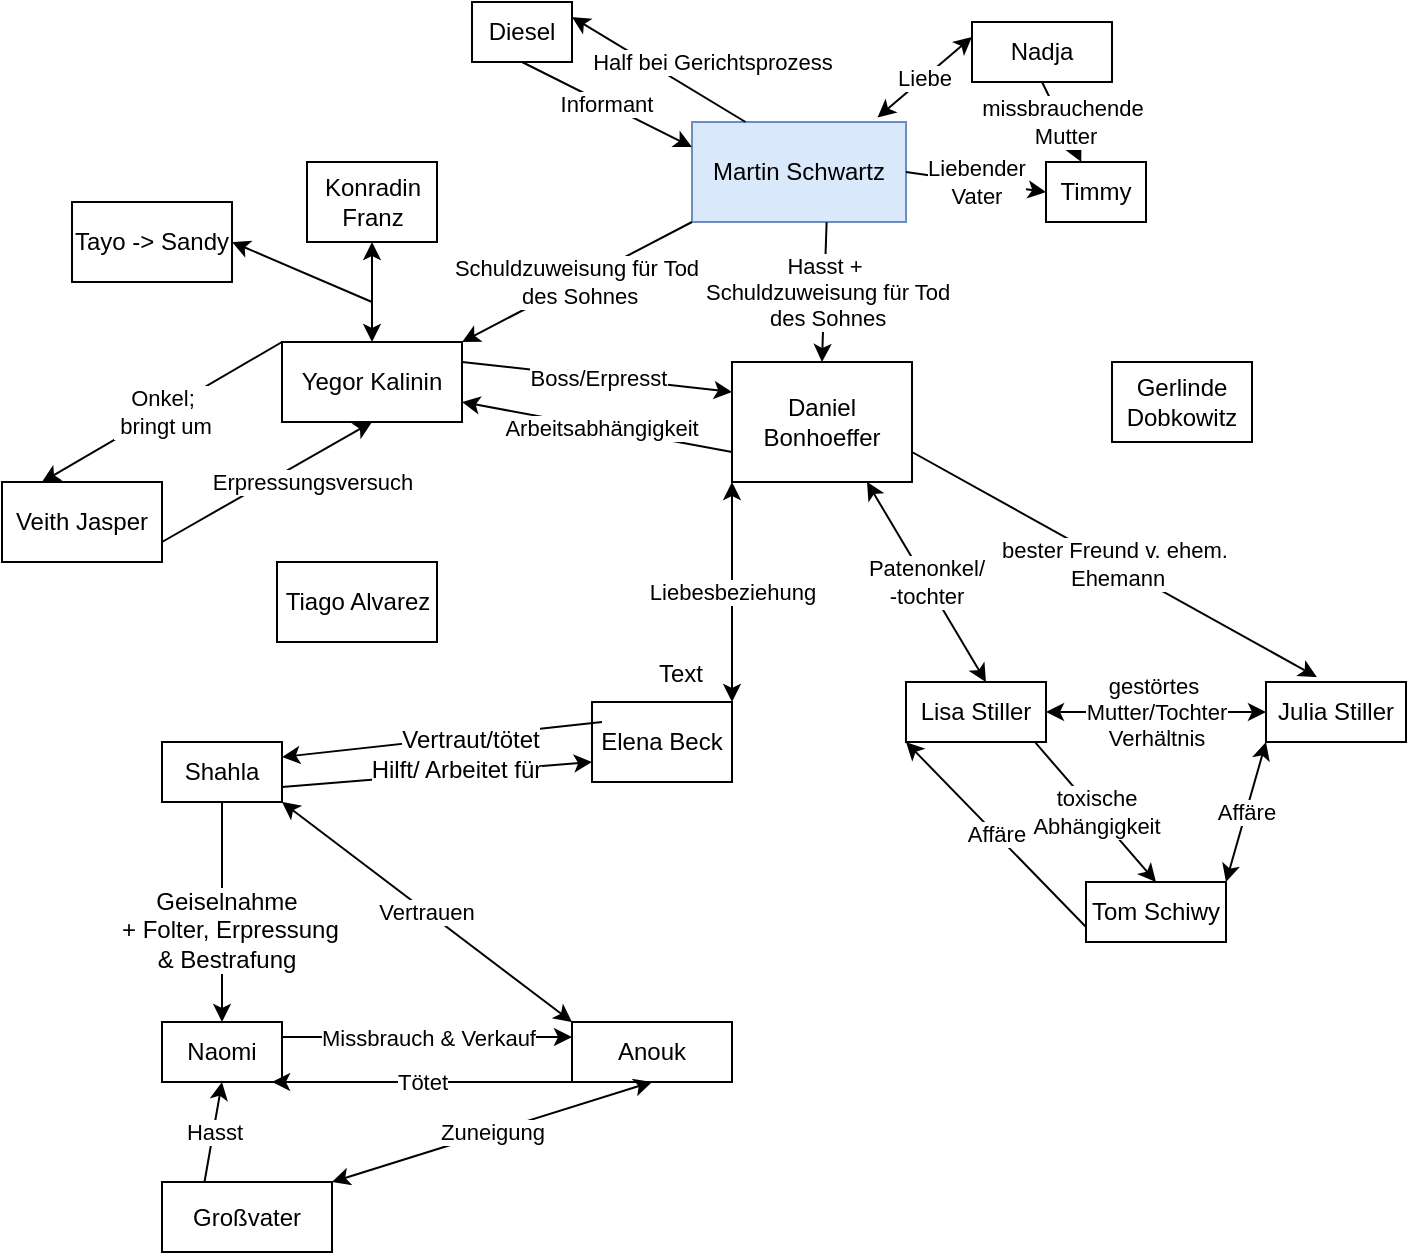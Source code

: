 <mxfile type="device" version="12.6.7"><diagram id="C5RBs43oDa-KdzZeNtuy" name="Page-1"><mxGraphModel grid="1" shadow="0" math="0" pageHeight="1169" pageWidth="827" pageScale="1" page="1" fold="1" arrows="1" connect="1" tooltips="1" guides="1" gridSize="10" dy="479" dx="883"><root><mxCell id="WIyWlLk6GJQsqaUBKTNV-0" /><mxCell id="WIyWlLk6GJQsqaUBKTNV-1" parent="WIyWlLk6GJQsqaUBKTNV-0" /><mxCell id="XV4wSOgpTYu0TnJc5rv4-2" value="Martin Schwartz" parent="WIyWlLk6GJQsqaUBKTNV-1" vertex="1" style="rounded=0;whiteSpace=wrap;html=1;fillColor=#dae8fc;strokeColor=#6c8ebf;"><mxGeometry as="geometry" height="50" width="107" y="90" x="350" /></mxCell><mxCell id="XV4wSOgpTYu0TnJc5rv4-3" value="Daniel Bonhoeffer" parent="WIyWlLk6GJQsqaUBKTNV-1" vertex="1" style="rounded=0;whiteSpace=wrap;html=1;"><mxGeometry as="geometry" height="60" width="90" y="210" x="370" /></mxCell><mxCell id="XV4wSOgpTYu0TnJc5rv4-4" value="Yegor Kalinin" parent="WIyWlLk6GJQsqaUBKTNV-1" vertex="1" style="rounded=0;whiteSpace=wrap;html=1;"><mxGeometry as="geometry" height="40" width="90" y="200" x="145" /></mxCell><mxCell id="XV4wSOgpTYu0TnJc5rv4-5" value="Veith Jasper" parent="WIyWlLk6GJQsqaUBKTNV-1" vertex="1" style="rounded=0;whiteSpace=wrap;html=1;"><mxGeometry as="geometry" height="40" width="80" y="270" x="5" /></mxCell><mxCell id="XV4wSOgpTYu0TnJc5rv4-6" value="Shahla" parent="WIyWlLk6GJQsqaUBKTNV-1" vertex="1" style="rounded=0;whiteSpace=wrap;html=1;"><mxGeometry as="geometry" height="30" width="60" y="400" x="85" /></mxCell><mxCell id="XV4wSOgpTYu0TnJc5rv4-7" value="Gerlinde Dobkowitz" parent="WIyWlLk6GJQsqaUBKTNV-1" vertex="1" style="rounded=0;whiteSpace=wrap;html=1;"><mxGeometry as="geometry" height="40" width="70" y="210" x="560" /></mxCell><mxCell id="XV4wSOgpTYu0TnJc5rv4-8" value="Elena Beck" parent="WIyWlLk6GJQsqaUBKTNV-1" vertex="1" style="rounded=0;whiteSpace=wrap;html=1;"><mxGeometry as="geometry" height="40" width="70" y="380" x="300" /></mxCell><mxCell id="XV4wSOgpTYu0TnJc5rv4-9" value="Anouk" parent="WIyWlLk6GJQsqaUBKTNV-1" vertex="1" style="rounded=0;whiteSpace=wrap;html=1;"><mxGeometry as="geometry" height="30" width="80" y="540" x="290" /></mxCell><mxCell id="XV4wSOgpTYu0TnJc5rv4-10" value="Timmy" parent="WIyWlLk6GJQsqaUBKTNV-1" vertex="1" style="rounded=0;whiteSpace=wrap;html=1;"><mxGeometry as="geometry" height="30" width="50" y="110" x="527" /></mxCell><mxCell id="XV4wSOgpTYu0TnJc5rv4-11" value="Naomi" parent="WIyWlLk6GJQsqaUBKTNV-1" vertex="1" style="rounded=0;whiteSpace=wrap;html=1;"><mxGeometry as="geometry" height="30" width="60" y="540" x="85" /></mxCell><mxCell id="XV4wSOgpTYu0TnJc5rv4-12" value="Konradin Franz" parent="WIyWlLk6GJQsqaUBKTNV-1" vertex="1" style="rounded=0;whiteSpace=wrap;html=1;"><mxGeometry as="geometry" height="40" width="65" y="110" x="157.5" /></mxCell><mxCell id="XV4wSOgpTYu0TnJc5rv4-14" value="Diesel" parent="WIyWlLk6GJQsqaUBKTNV-1" vertex="1" style="rounded=0;whiteSpace=wrap;html=1;"><mxGeometry as="geometry" height="30" width="50" y="30" x="240" /></mxCell><mxCell id="XV4wSOgpTYu0TnJc5rv4-15" value="Nadja" parent="WIyWlLk6GJQsqaUBKTNV-1" vertex="1" style="rounded=0;whiteSpace=wrap;html=1;"><mxGeometry as="geometry" height="30" width="70" y="40" x="490" /></mxCell><mxCell id="XV4wSOgpTYu0TnJc5rv4-16" value="Tayo -&amp;gt; Sandy" parent="WIyWlLk6GJQsqaUBKTNV-1" vertex="1" style="rounded=0;whiteSpace=wrap;html=1;"><mxGeometry as="geometry" height="40" width="80" y="130" x="40" /></mxCell><mxCell id="XV4wSOgpTYu0TnJc5rv4-17" value="Tiago Alvarez" parent="WIyWlLk6GJQsqaUBKTNV-1" vertex="1" style="rounded=0;whiteSpace=wrap;html=1;"><mxGeometry as="geometry" height="40" width="80" y="310" x="142.5" /></mxCell><mxCell id="XV4wSOgpTYu0TnJc5rv4-18" value="Tom Schiwy" parent="WIyWlLk6GJQsqaUBKTNV-1" vertex="1" style="rounded=0;whiteSpace=wrap;html=1;"><mxGeometry as="geometry" height="30" width="70" y="470" x="547" /></mxCell><mxCell id="XV4wSOgpTYu0TnJc5rv4-19" value="Lisa Stiller" parent="WIyWlLk6GJQsqaUBKTNV-1" vertex="1" style="rounded=0;whiteSpace=wrap;html=1;"><mxGeometry as="geometry" height="30" width="70" y="370" x="457" /></mxCell><mxCell id="XV4wSOgpTYu0TnJc5rv4-20" value="Julia Stiller" parent="WIyWlLk6GJQsqaUBKTNV-1" vertex="1" style="rounded=0;whiteSpace=wrap;html=1;"><mxGeometry as="geometry" height="30" width="70" y="370" x="637" /></mxCell><mxCell id="XV4wSOgpTYu0TnJc5rv4-30" value="missbrauchende&lt;br&gt;&amp;nbsp;Mutter" parent="WIyWlLk6GJQsqaUBKTNV-1" style="endArrow=classic;html=1;exitX=0.5;exitY=1;exitDx=0;exitDy=0;" edge="1" target="XV4wSOgpTYu0TnJc5rv4-10" source="XV4wSOgpTYu0TnJc5rv4-15"><mxGeometry as="geometry" height="50" width="50" relative="1"><mxPoint as="sourcePoint" y="80" x="520" /><mxPoint as="targetPoint" y="100" x="535" /></mxGeometry></mxCell><mxCell id="XV4wSOgpTYu0TnJc5rv4-31" value="Großvater" parent="WIyWlLk6GJQsqaUBKTNV-1" vertex="1" style="rounded=0;whiteSpace=wrap;html=1;"><mxGeometry as="geometry" height="35" width="85" y="620" x="85" /></mxCell><mxCell id="XV4wSOgpTYu0TnJc5rv4-35" value="Liebender&lt;br&gt;Vater" parent="WIyWlLk6GJQsqaUBKTNV-1" style="endArrow=classic;html=1;exitX=1;exitY=0.5;exitDx=0;exitDy=0;entryX=0;entryY=0.5;entryDx=0;entryDy=0;" edge="1" target="XV4wSOgpTYu0TnJc5rv4-10" source="XV4wSOgpTYu0TnJc5rv4-2"><mxGeometry as="geometry" height="50" width="50" relative="1"><mxPoint as="sourcePoint" y="160" x="460" /><mxPoint as="targetPoint" y="110" x="510" /></mxGeometry></mxCell><mxCell id="XV4wSOgpTYu0TnJc5rv4-42" value="" parent="WIyWlLk6GJQsqaUBKTNV-1" style="endArrow=classic;html=1;exitX=0.5;exitY=1;exitDx=0;exitDy=0;entryX=0.5;entryY=0;entryDx=0;entryDy=0;" edge="1" target="XV4wSOgpTYu0TnJc5rv4-11" source="XV4wSOgpTYu0TnJc5rv4-6"><mxGeometry as="geometry" height="50" width="50" relative="1"><mxPoint as="sourcePoint" y="630" x="85" /><mxPoint as="targetPoint" y="580" x="135" /><Array as="points" /></mxGeometry></mxCell><mxCell id="XV4wSOgpTYu0TnJc5rv4-73" value="Geiselnahme&lt;br&gt;&amp;nbsp;+ Folter, Erpressung&lt;br&gt;&amp;amp; Bestrafung " parent="XV4wSOgpTYu0TnJc5rv4-42" vertex="1" style="text;html=1;align=center;verticalAlign=middle;resizable=0;points=[];labelBackgroundColor=#ffffff;" connectable="0"><mxGeometry as="geometry" y="2" x="0.153" relative="1"><mxPoint as="offset" /></mxGeometry></mxCell><mxCell id="XV4wSOgpTYu0TnJc5rv4-53" value="" parent="WIyWlLk6GJQsqaUBKTNV-1" style="endArrow=classic;startArrow=classic;html=1;entryX=0.5;entryY=1;entryDx=0;entryDy=0;exitX=0.5;exitY=0;exitDx=0;exitDy=0;" edge="1" target="XV4wSOgpTYu0TnJc5rv4-12" source="XV4wSOgpTYu0TnJc5rv4-4"><mxGeometry as="geometry" height="50" width="50" relative="1"><mxPoint as="sourcePoint" y="200" x="160" /><mxPoint as="targetPoint" y="150" x="210" /></mxGeometry></mxCell><mxCell id="XV4wSOgpTYu0TnJc5rv4-54" value="" parent="WIyWlLk6GJQsqaUBKTNV-1" style="endArrow=classic;html=1;entryX=1;entryY=0.5;entryDx=0;entryDy=0;" edge="1" target="XV4wSOgpTYu0TnJc5rv4-16"><mxGeometry as="geometry" height="50" width="50" relative="1"><mxPoint as="sourcePoint" y="180" x="190" /><mxPoint as="targetPoint" y="150" x="170" /></mxGeometry></mxCell><mxCell id="XV4wSOgpTYu0TnJc5rv4-58" value="gestörtes&amp;nbsp;&lt;br&gt;Mutter/Tochter&lt;br&gt;Verhältnis" parent="WIyWlLk6GJQsqaUBKTNV-1" style="endArrow=classic;startArrow=classic;html=1;exitX=1;exitY=0.5;exitDx=0;exitDy=0;entryX=0;entryY=0.5;entryDx=0;entryDy=0;" edge="1" target="XV4wSOgpTYu0TnJc5rv4-20" source="XV4wSOgpTYu0TnJc5rv4-19"><mxGeometry as="geometry" height="50" width="50" relative="1"><mxPoint as="sourcePoint" y="390" x="557" /><mxPoint as="targetPoint" y="340" x="607" /></mxGeometry></mxCell><mxCell id="XV4wSOgpTYu0TnJc5rv4-60" value="Affäre" parent="WIyWlLk6GJQsqaUBKTNV-1" style="endArrow=classic;startArrow=classic;html=1;entryX=0;entryY=1;entryDx=0;entryDy=0;exitX=1;exitY=0;exitDx=0;exitDy=0;" edge="1" target="XV4wSOgpTYu0TnJc5rv4-20" source="XV4wSOgpTYu0TnJc5rv4-18"><mxGeometry as="geometry" height="50" width="50" relative="1"><mxPoint as="sourcePoint" y="460" x="637" /><mxPoint as="targetPoint" y="410" x="687" /></mxGeometry></mxCell><mxCell id="XV4wSOgpTYu0TnJc5rv4-62" value="Patenonkel/&lt;br&gt;-tochter" parent="WIyWlLk6GJQsqaUBKTNV-1" style="endArrow=classic;startArrow=classic;html=1;entryX=0.75;entryY=1;entryDx=0;entryDy=0;exitX=0.571;exitY=0;exitDx=0;exitDy=0;exitPerimeter=0;" edge="1" target="XV4wSOgpTYu0TnJc5rv4-3" source="XV4wSOgpTYu0TnJc5rv4-19"><mxGeometry as="geometry" height="50" width="50" relative="1"><mxPoint as="sourcePoint" y="350" x="390" /><mxPoint as="targetPoint" y="300" x="440" /></mxGeometry></mxCell><mxCell id="XV4wSOgpTYu0TnJc5rv4-63" value="Liebesbeziehung" parent="WIyWlLk6GJQsqaUBKTNV-1" style="endArrow=classic;startArrow=classic;html=1;entryX=0;entryY=1;entryDx=0;entryDy=0;exitX=1;exitY=0;exitDx=0;exitDy=0;" edge="1" target="XV4wSOgpTYu0TnJc5rv4-3" source="XV4wSOgpTYu0TnJc5rv4-8"><mxGeometry as="geometry" height="50" width="50" relative="1"><mxPoint as="sourcePoint" y="420" x="280" /><mxPoint as="targetPoint" y="370" x="330" /></mxGeometry></mxCell><mxCell id="XV4wSOgpTYu0TnJc5rv4-69" value="" parent="WIyWlLk6GJQsqaUBKTNV-1" style="endArrow=classic;html=1;exitX=1;exitY=0.75;exitDx=0;exitDy=0;entryX=0;entryY=0.75;entryDx=0;entryDy=0;" edge="1" target="XV4wSOgpTYu0TnJc5rv4-8" source="XV4wSOgpTYu0TnJc5rv4-6"><mxGeometry as="geometry" height="50" width="50" relative="1"><mxPoint as="sourcePoint" y="440" x="195" /><mxPoint as="targetPoint" y="390" x="245" /></mxGeometry></mxCell><mxCell id="XV4wSOgpTYu0TnJc5rv4-70" value="Hilft/ Arbeitet für" parent="XV4wSOgpTYu0TnJc5rv4-69" vertex="1" style="text;html=1;align=center;verticalAlign=middle;resizable=0;points=[];labelBackgroundColor=#ffffff;" connectable="0"><mxGeometry as="geometry" y="2" x="0.121" relative="1"><mxPoint as="offset" /></mxGeometry></mxCell><mxCell id="XV4wSOgpTYu0TnJc5rv4-71" value="" parent="WIyWlLk6GJQsqaUBKTNV-1" style="endArrow=classic;html=1;entryX=1;entryY=0.25;entryDx=0;entryDy=0;" edge="1" target="XV4wSOgpTYu0TnJc5rv4-6"><mxGeometry as="geometry" height="50" width="50" relative="1"><mxPoint as="sourcePoint" y="390" x="305" /><mxPoint as="targetPoint" y="360" x="255" /></mxGeometry></mxCell><mxCell id="XV4wSOgpTYu0TnJc5rv4-72" value="Vertraut/tötet" parent="XV4wSOgpTYu0TnJc5rv4-71" vertex="1" style="text;html=1;align=center;verticalAlign=middle;resizable=0;points=[];labelBackgroundColor=#ffffff;" connectable="0"><mxGeometry as="geometry" y="2" x="-0.175" relative="1"><mxPoint as="offset" /></mxGeometry></mxCell><mxCell id="XV4wSOgpTYu0TnJc5rv4-75" value="Hasst" parent="WIyWlLk6GJQsqaUBKTNV-1" style="endArrow=classic;html=1;entryX=0.5;entryY=1;entryDx=0;entryDy=0;exitX=0.25;exitY=0;exitDx=0;exitDy=0;" edge="1" target="XV4wSOgpTYu0TnJc5rv4-11" source="XV4wSOgpTYu0TnJc5rv4-31"><mxGeometry as="geometry" height="50" width="50" relative="1"><mxPoint as="sourcePoint" y="630" x="100" /><mxPoint as="targetPoint" y="580" x="150" /></mxGeometry></mxCell><mxCell id="XV4wSOgpTYu0TnJc5rv4-77" value="Zuneigung" parent="WIyWlLk6GJQsqaUBKTNV-1" style="endArrow=classic;startArrow=classic;html=1;exitX=1;exitY=0;exitDx=0;exitDy=0;entryX=0.5;entryY=1;entryDx=0;entryDy=0;" edge="1" target="XV4wSOgpTYu0TnJc5rv4-9" source="XV4wSOgpTYu0TnJc5rv4-31"><mxGeometry as="geometry" height="50" width="50" relative="1"><mxPoint as="sourcePoint" y="640" x="200" /><mxPoint as="targetPoint" y="590" x="250" /></mxGeometry></mxCell><mxCell id="XV4wSOgpTYu0TnJc5rv4-78" value="Vertrauen" parent="WIyWlLk6GJQsqaUBKTNV-1" style="endArrow=classic;startArrow=classic;html=1;exitX=1;exitY=1;exitDx=0;exitDy=0;entryX=0;entryY=0;entryDx=0;entryDy=0;" edge="1" target="XV4wSOgpTYu0TnJc5rv4-9" source="XV4wSOgpTYu0TnJc5rv4-6"><mxGeometry as="geometry" height="50" width="50" relative="1"><mxPoint as="sourcePoint" y="500" x="230" /><mxPoint as="targetPoint" y="500" x="260" /></mxGeometry></mxCell><mxCell id="XV4wSOgpTYu0TnJc5rv4-79" value="Missbrauch &amp;amp; Verkauf" parent="WIyWlLk6GJQsqaUBKTNV-1" style="endArrow=classic;html=1;exitX=1;exitY=0.25;exitDx=0;exitDy=0;entryX=0;entryY=0.25;entryDx=0;entryDy=0;" edge="1" target="XV4wSOgpTYu0TnJc5rv4-9" source="XV4wSOgpTYu0TnJc5rv4-11"><mxGeometry as="geometry" height="50" width="50" relative="1"><mxPoint as="sourcePoint" y="600" x="180" /><mxPoint as="targetPoint" y="550" x="230" /></mxGeometry></mxCell><mxCell id="XV4wSOgpTYu0TnJc5rv4-80" value="Tötet" parent="WIyWlLk6GJQsqaUBKTNV-1" style="endArrow=classic;html=1;exitX=0;exitY=1;exitDx=0;exitDy=0;entryX=0.917;entryY=1;entryDx=0;entryDy=0;entryPerimeter=0;" edge="1" target="XV4wSOgpTYu0TnJc5rv4-11" source="XV4wSOgpTYu0TnJc5rv4-9"><mxGeometry as="geometry" height="50" width="50" relative="1"><mxPoint as="sourcePoint" y="570" x="150" /><mxPoint as="targetPoint" y="570" x="150" /></mxGeometry></mxCell><mxCell id="XV4wSOgpTYu0TnJc5rv4-83" value="Liebe" parent="WIyWlLk6GJQsqaUBKTNV-1" style="endArrow=classic;startArrow=classic;html=1;entryX=0;entryY=0.25;entryDx=0;entryDy=0;exitX=0.867;exitY=-0.045;exitDx=0;exitDy=0;exitPerimeter=0;" edge="1" target="XV4wSOgpTYu0TnJc5rv4-15" source="XV4wSOgpTYu0TnJc5rv4-2"><mxGeometry as="geometry" height="50" width="50" relative="1"><mxPoint as="sourcePoint" y="80" x="430" /><mxPoint as="targetPoint" y="30" x="480" /></mxGeometry></mxCell><mxCell id="XV4wSOgpTYu0TnJc5rv4-85" value="Informant" parent="WIyWlLk6GJQsqaUBKTNV-1" style="endArrow=classic;html=1;exitX=0.5;exitY=1;exitDx=0;exitDy=0;entryX=0;entryY=0.25;entryDx=0;entryDy=0;" edge="1" target="XV4wSOgpTYu0TnJc5rv4-2" source="XV4wSOgpTYu0TnJc5rv4-14"><mxGeometry as="geometry" height="50" width="50" relative="1"><mxPoint as="sourcePoint" y="130" x="270" /><mxPoint as="targetPoint" y="80" x="320" /></mxGeometry></mxCell><mxCell id="XV4wSOgpTYu0TnJc5rv4-86" value="Half bei Gerichtsprozess" parent="WIyWlLk6GJQsqaUBKTNV-1" style="endArrow=classic;html=1;entryX=1;entryY=0.25;entryDx=0;entryDy=0;exitX=0.25;exitY=0;exitDx=0;exitDy=0;" edge="1" target="XV4wSOgpTYu0TnJc5rv4-14" source="XV4wSOgpTYu0TnJc5rv4-2"><mxGeometry as="geometry" height="50" width="50" y="-17" x="-0.411" relative="1"><mxPoint as="sourcePoint" y="90" x="360" /><mxPoint as="targetPoint" y="40" x="410" /><mxPoint as="offset" /></mxGeometry></mxCell><mxCell id="XV4wSOgpTYu0TnJc5rv4-88" value="Hasst +&lt;br&gt;&amp;nbsp;Schuldzuweisung für Tod&lt;br&gt;&amp;nbsp;des Sohnes&lt;br&gt;" parent="WIyWlLk6GJQsqaUBKTNV-1" style="endArrow=classic;html=1;entryX=0.5;entryY=0;entryDx=0;entryDy=0;exitX=0.629;exitY=1.003;exitDx=0;exitDy=0;exitPerimeter=0;" edge="1" target="XV4wSOgpTYu0TnJc5rv4-3" source="XV4wSOgpTYu0TnJc5rv4-2"><mxGeometry as="geometry" height="50" width="50" relative="1"><mxPoint as="sourcePoint" y="200" x="400" /><mxPoint as="targetPoint" y="150" x="450" /></mxGeometry></mxCell><mxCell id="XV4wSOgpTYu0TnJc5rv4-89" value="&lt;span style=&quot;display: inline ; float: none ; background-color: rgb(255 , 255 , 255) ; color: rgb(0 , 0 , 0) ; font-family: &amp;#34;helvetica&amp;#34; ; font-size: 11px ; font-style: normal ; font-variant: normal ; font-weight: 400 ; letter-spacing: normal ; line-height: 13.2px ; text-align: center ; text-decoration: none ; text-indent: 0px ; text-transform: none ; white-space: nowrap ; word-spacing: 0px ; word-wrap: normal&quot;&gt;Schuldzuweisung für Tod&lt;/span&gt;&lt;br style=&quot;background-attachment: scroll ; background-color: transparent ; background-image: none ; background-repeat: repeat ; background-size: auto ; border-bottom-color: rgb(0 , 0 , 0) ; border-bottom-style: none ; border-bottom-width: 0px ; border-left-color: rgb(0 , 0 , 0) ; border-left-style: none ; border-left-width: 0px ; border-right-color: rgb(0 , 0 , 0) ; border-right-style: none ; border-right-width: 0px ; border-top-color: rgb(0 , 0 , 0) ; border-top-style: none ; border-top-width: 0px ; color: rgb(0 , 0 , 0) ; display: inline ; font-family: &amp;#34;helvetica&amp;#34; ; font-size: 11px ; font-style: normal ; font-variant: normal ; font-weight: 400 ; letter-spacing: normal ; margin-bottom: 0px ; margin-left: 0px ; margin-right: 0px ; margin-top: 0px ; min-width: 0px ; overflow: visible ; padding-bottom: 0px ; padding-left: 0px ; padding-right: 0px ; padding-top: 0px ; position: static ; text-align: center ; text-decoration: none ; text-indent: 0px ; text-transform: none ; white-space: nowrap ; word-spacing: 0px ; word-wrap: normal&quot;&gt;&lt;span style=&quot;display: inline ; float: none ; background-color: rgb(255 , 255 , 255) ; color: rgb(0 , 0 , 0) ; font-family: &amp;#34;helvetica&amp;#34; ; font-size: 11px ; font-style: normal ; font-variant: normal ; font-weight: 400 ; letter-spacing: normal ; line-height: 13.2px ; text-align: center ; text-decoration: none ; text-indent: 0px ; text-transform: none ; white-space: nowrap ; word-spacing: 0px ; word-wrap: normal&quot;&gt;&amp;nbsp;des Sohnes&lt;/span&gt;" parent="WIyWlLk6GJQsqaUBKTNV-1" style="endArrow=classic;html=1;exitX=0;exitY=1;exitDx=0;exitDy=0;entryX=1;entryY=0;entryDx=0;entryDy=0;" edge="1" target="XV4wSOgpTYu0TnJc5rv4-4" source="XV4wSOgpTYu0TnJc5rv4-2"><mxGeometry as="geometry" height="50" width="50" relative="1"><mxPoint as="sourcePoint" y="230" x="290" /><mxPoint as="targetPoint" y="180" x="340" /></mxGeometry></mxCell><mxCell id="XV4wSOgpTYu0TnJc5rv4-90" value="Erpressungsversuch" parent="WIyWlLk6GJQsqaUBKTNV-1" style="endArrow=classic;html=1;exitX=1;exitY=0.75;exitDx=0;exitDy=0;entryX=0.5;entryY=1;entryDx=0;entryDy=0;" edge="1" target="XV4wSOgpTYu0TnJc5rv4-4" source="XV4wSOgpTYu0TnJc5rv4-5"><mxGeometry as="geometry" height="50" width="50" y="-11" x="0.323" relative="1"><mxPoint as="sourcePoint" y="290" x="130" /><mxPoint as="targetPoint" y="240" x="180" /><mxPoint as="offset" /></mxGeometry></mxCell><mxCell id="XV4wSOgpTYu0TnJc5rv4-92" value="Onkel;&lt;br&gt;&amp;nbsp;bringt um" parent="WIyWlLk6GJQsqaUBKTNV-1" style="endArrow=classic;html=1;entryX=0.25;entryY=0;entryDx=0;entryDy=0;exitX=0;exitY=0;exitDx=0;exitDy=0;" edge="1" target="XV4wSOgpTYu0TnJc5rv4-5" source="XV4wSOgpTYu0TnJc5rv4-4"><mxGeometry as="geometry" height="50" width="50" relative="1"><mxPoint as="sourcePoint" y="210" x="70" /><mxPoint as="targetPoint" y="200" x="70" /></mxGeometry></mxCell><mxCell id="XV4wSOgpTYu0TnJc5rv4-94" value="bester Freund v. ehem.&lt;br&gt;&amp;nbsp;Ehemann" parent="WIyWlLk6GJQsqaUBKTNV-1" style="endArrow=classic;html=1;exitX=1;exitY=0.75;exitDx=0;exitDy=0;entryX=0.363;entryY=-0.083;entryDx=0;entryDy=0;entryPerimeter=0;" edge="1" target="XV4wSOgpTYu0TnJc5rv4-20" source="XV4wSOgpTYu0TnJc5rv4-3"><mxGeometry as="geometry" height="50" width="50" relative="1"><mxPoint as="sourcePoint" y="320" x="560" /><mxPoint as="targetPoint" y="270" x="610" /></mxGeometry></mxCell><mxCell id="XV4wSOgpTYu0TnJc5rv4-95" value="Boss/Erpresst" parent="WIyWlLk6GJQsqaUBKTNV-1" style="endArrow=classic;html=1;exitX=1;exitY=0.25;exitDx=0;exitDy=0;entryX=0;entryY=0.25;entryDx=0;entryDy=0;" edge="1" target="XV4wSOgpTYu0TnJc5rv4-3" source="XV4wSOgpTYu0TnJc5rv4-4"><mxGeometry as="geometry" height="50" width="50" relative="1"><mxPoint as="sourcePoint" y="270" x="260" /><mxPoint as="targetPoint" y="220" x="310" /></mxGeometry></mxCell><mxCell id="XV4wSOgpTYu0TnJc5rv4-96" value="&amp;nbsp;Arbeitsabhängigkeit" parent="WIyWlLk6GJQsqaUBKTNV-1" style="endArrow=classic;html=1;entryX=1;entryY=0.75;entryDx=0;entryDy=0;exitX=0;exitY=0.75;exitDx=0;exitDy=0;" edge="1" target="XV4wSOgpTYu0TnJc5rv4-4" source="XV4wSOgpTYu0TnJc5rv4-3"><mxGeometry as="geometry" height="50" width="50" relative="1"><mxPoint as="sourcePoint" y="300" x="290" /><mxPoint as="targetPoint" y="250" x="340" /></mxGeometry></mxCell><mxCell id="XV4wSOgpTYu0TnJc5rv4-99" value="toxische&lt;br&gt;Abhängigkeit" parent="WIyWlLk6GJQsqaUBKTNV-1" style="endArrow=classic;html=1;entryX=0.5;entryY=0;entryDx=0;entryDy=0;exitX=0.926;exitY=1.015;exitDx=0;exitDy=0;exitPerimeter=0;" edge="1" target="XV4wSOgpTYu0TnJc5rv4-18" source="XV4wSOgpTYu0TnJc5rv4-19"><mxGeometry as="geometry" height="50" width="50" relative="1"><mxPoint as="sourcePoint" y="480" x="440" /><mxPoint as="targetPoint" y="430" x="490" /></mxGeometry></mxCell><mxCell id="XV4wSOgpTYu0TnJc5rv4-100" value="Affäre" parent="WIyWlLk6GJQsqaUBKTNV-1" style="endArrow=classic;html=1;entryX=0;entryY=1;entryDx=0;entryDy=0;exitX=0;exitY=0.75;exitDx=0;exitDy=0;" edge="1" target="XV4wSOgpTYu0TnJc5rv4-19" source="XV4wSOgpTYu0TnJc5rv4-18"><mxGeometry as="geometry" height="50" width="50" relative="1"><mxPoint as="sourcePoint" y="450" x="440" /><mxPoint as="targetPoint" y="400" x="490" /></mxGeometry></mxCell><mxCell id="XV4wSOgpTYu0TnJc5rv4-102" value="Text" parent="WIyWlLk6GJQsqaUBKTNV-1" vertex="1" style="text;html=1;align=center;verticalAlign=middle;resizable=0;points=[];autosize=1;"><mxGeometry as="geometry" height="20" width="40" y="356" x="324" /></mxCell></root></mxGraphModel></diagram></mxfile>